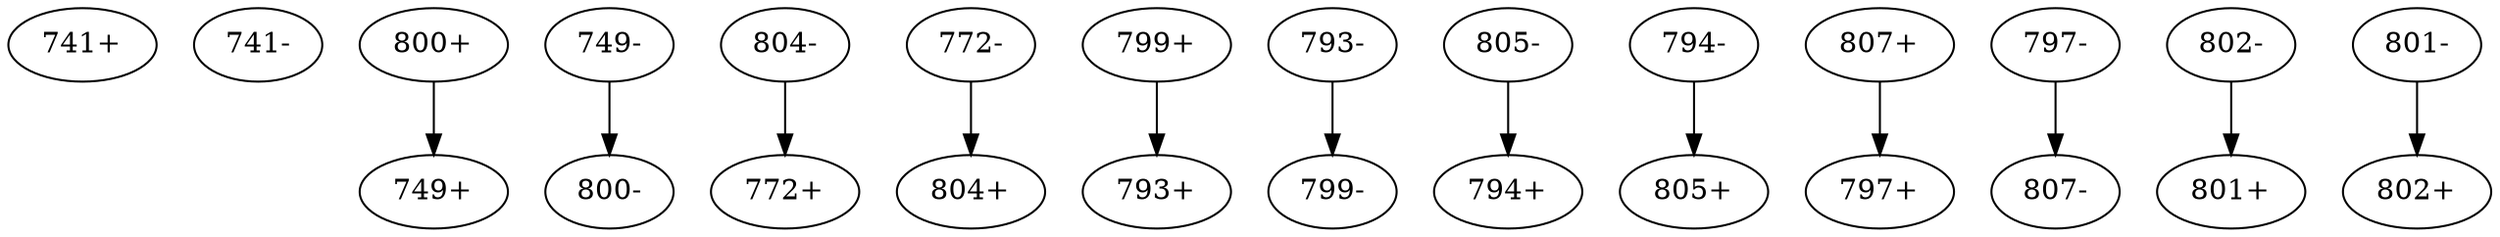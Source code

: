 digraph adj {
graph [k=29]
edge [d=-28]
"741+" [l=7688]
"741-" [l=7688]
"749+" [l=10600]
"749-" [l=10600]
"772+" [l=8016]
"772-" [l=8016]
"793+" [l=5086]
"793-" [l=5086]
"794+" [l=13396]
"794-" [l=13396]
"797+" [l=13235]
"797-" [l=13235]
"799+" [l=12785]
"799-" [l=12785]
"800+" [l=5844]
"800-" [l=5844]
"801+" [l=8517]
"801-" [l=8517]
"802+" [l=5363]
"802-" [l=5363]
"804+" [l=15777]
"804-" [l=15777]
"805+" [l=10514]
"805-" [l=10514]
"807+" [l=15517]
"807-" [l=15517]
"749-" -> "800-" [d=6 e=3.8 n=30]
"772-" -> "804+" [d=-4 e=4.7 n=19]
"793-" -> "799-" [d=-1189 e=5.0 n=17]
"794-" -> "805+" [d=-91 e=2.5 n=69]
"797-" -> "807-" [d=-12638 e=5.7 n=13]
"799+" -> "793+" [d=-1189 e=5.0 n=17]
"800+" -> "749+" [d=6 e=3.8 n=30]
"801-" -> "802+" [d=-103 e=0.0 n=56]
"802-" -> "801+" [d=-103 e=0.0 n=56]
"804-" -> "772+" [d=-4 e=4.7 n=19]
"805-" -> "794+" [d=-91 e=2.5 n=69]
"807+" -> "797+" [d=-12638 e=5.7 n=13]
}
